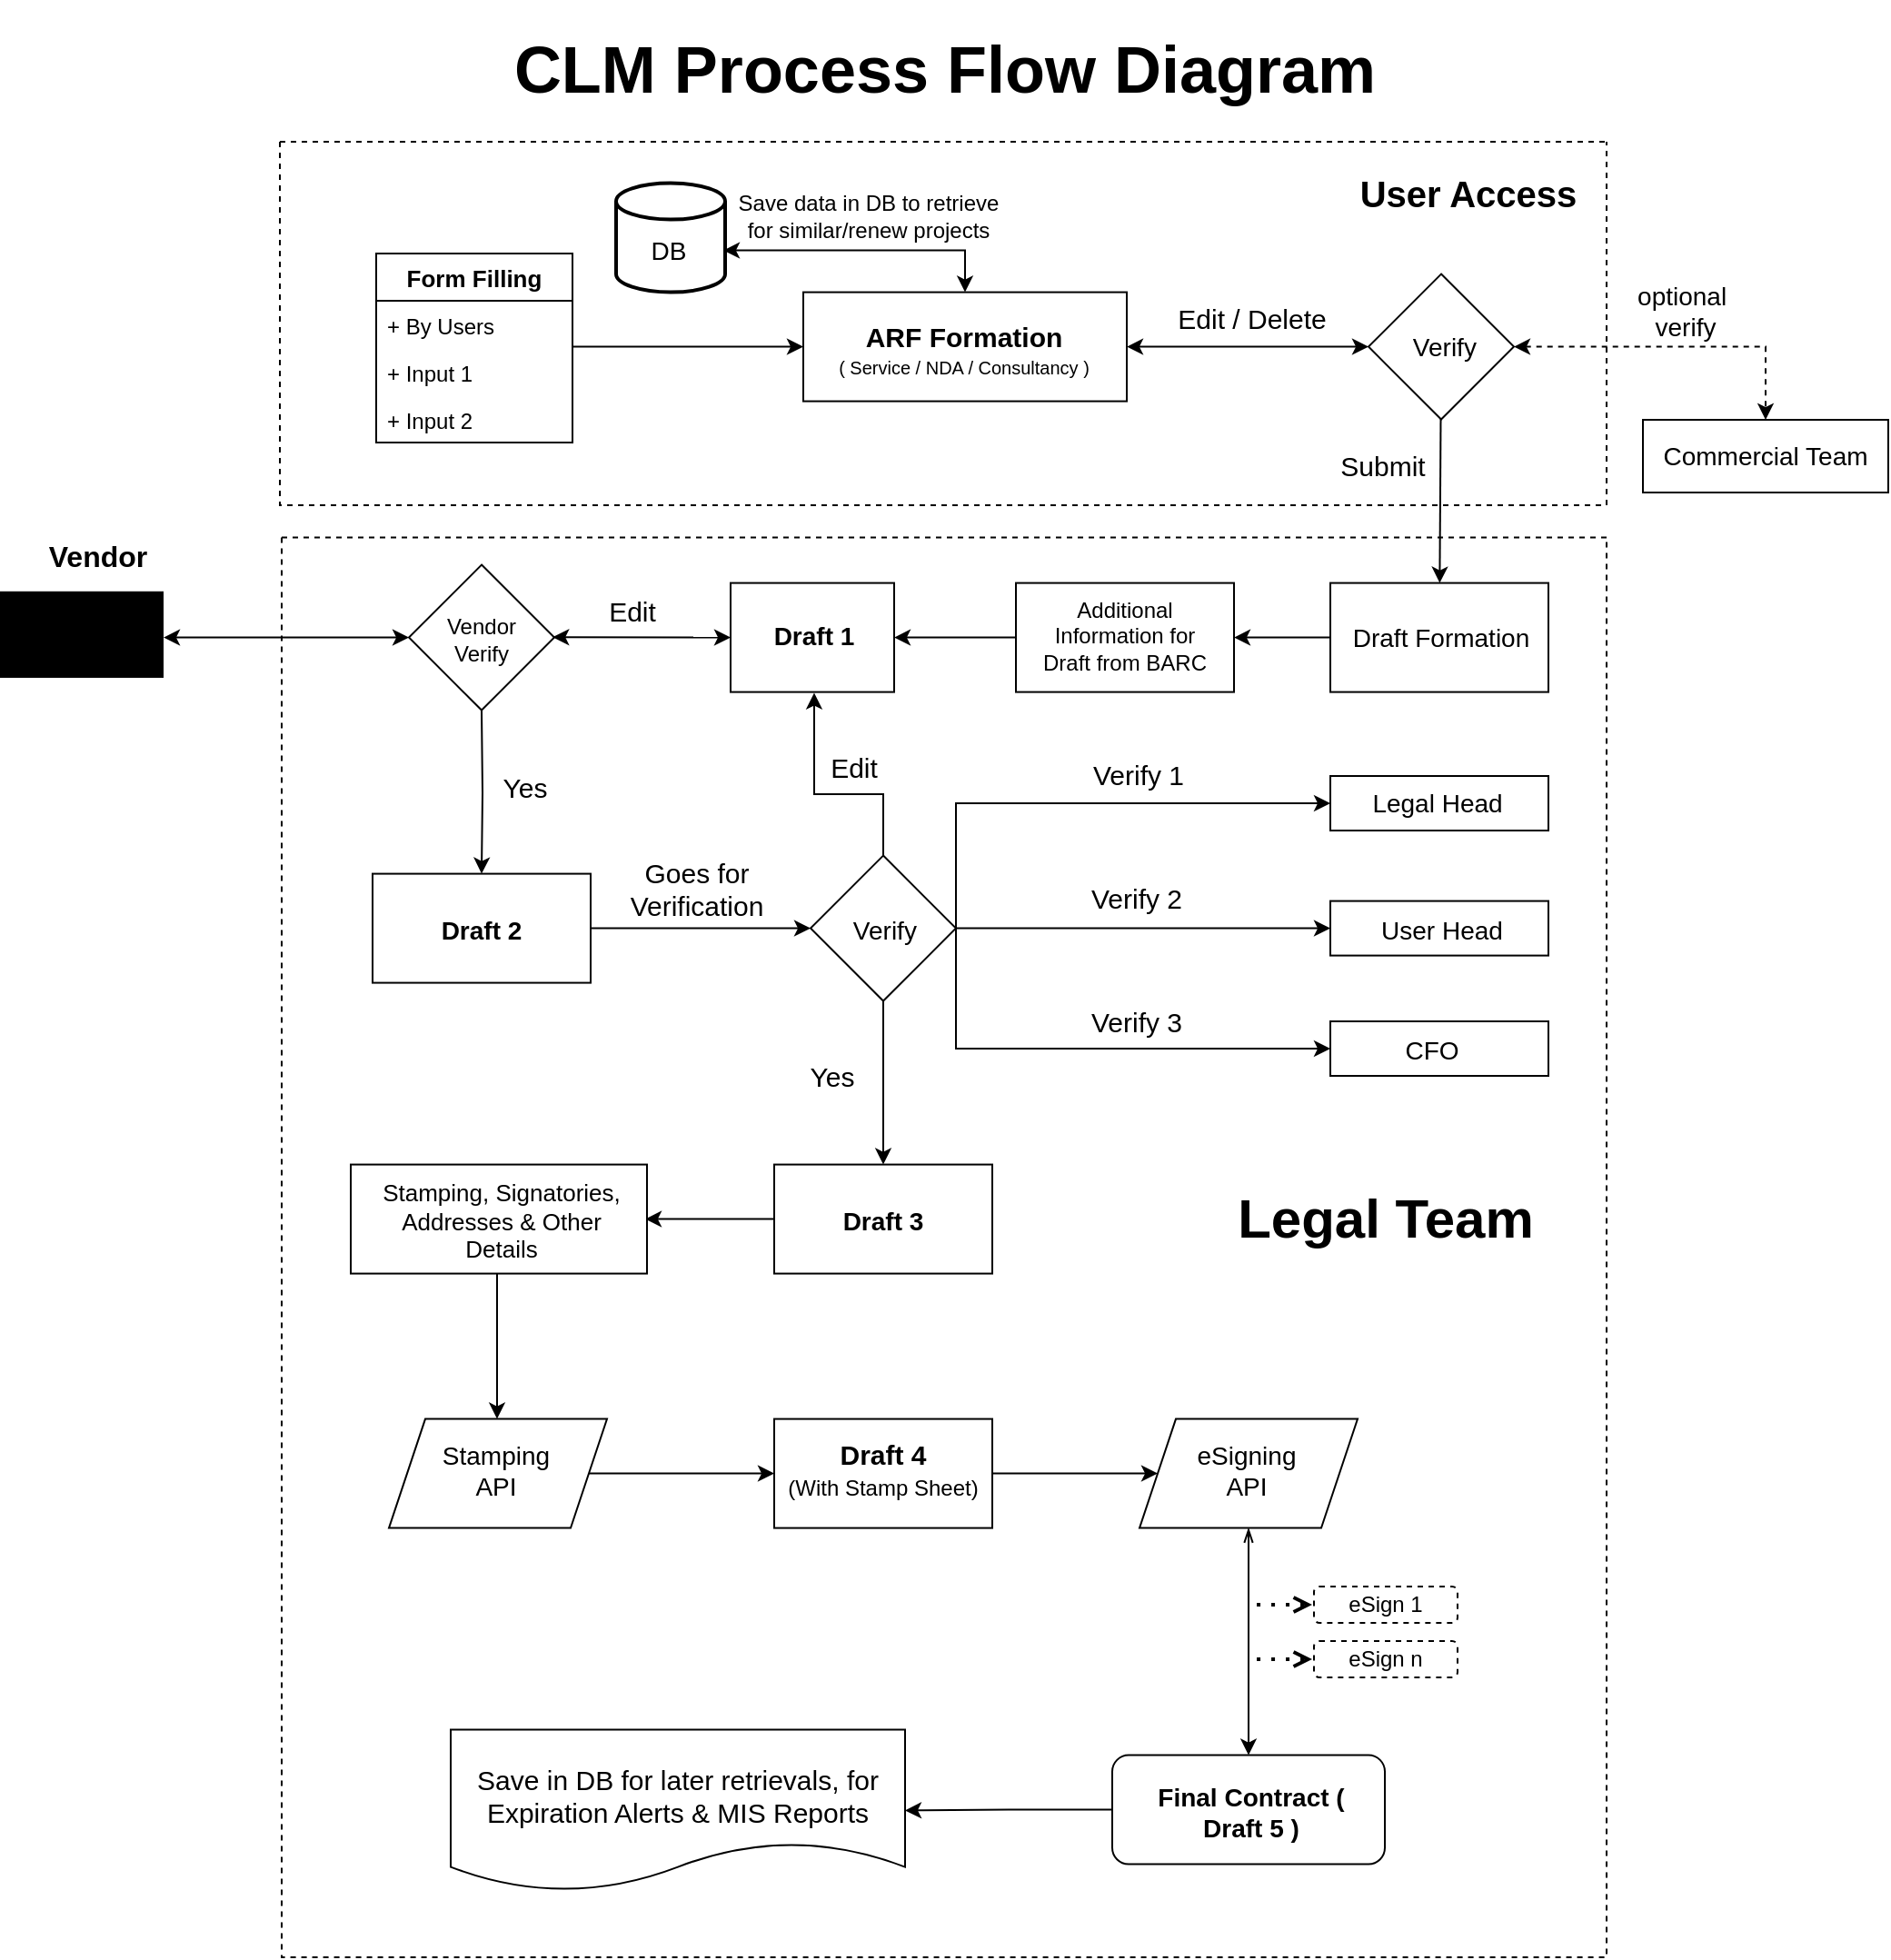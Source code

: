 <mxfile version="28.2.7">
  <diagram name="Page-1" id="L89RkYo9Oss51pmFFTGY">
    <mxGraphModel dx="2157" dy="1661" grid="1" gridSize="10" guides="1" tooltips="1" connect="1" arrows="1" fold="1" page="1" pageScale="1" pageWidth="850" pageHeight="1100" math="0" shadow="0">
      <root>
        <mxCell id="0" />
        <mxCell id="1" parent="0" />
        <mxCell id="jag08KQkEfNFIQB9siFQ-1" value="" style="sketch=0;verticalLabelPosition=bottom;sketch=0;aspect=fixed;html=1;verticalAlign=top;strokeColor=none;fillColor=#000000;align=center;outlineConnect=0;pointerEvents=1;shape=mxgraph.citrix2.users;" parent="1" vertex="1">
          <mxGeometry x="-24" y="288.39" width="90" height="47.58" as="geometry" />
        </mxCell>
        <mxCell id="jag08KQkEfNFIQB9siFQ-8" value="" style="rounded=0;orthogonalLoop=1;jettySize=auto;html=1;" parent="1" source="jag08KQkEfNFIQB9siFQ-5" target="jag08KQkEfNFIQB9siFQ-7" edge="1">
          <mxGeometry relative="1" as="geometry" />
        </mxCell>
        <mxCell id="jag08KQkEfNFIQB9siFQ-16" value="" style="edgeStyle=orthogonalEdgeStyle;rounded=0;orthogonalLoop=1;jettySize=auto;html=1;" parent="1" source="jag08KQkEfNFIQB9siFQ-7" target="jag08KQkEfNFIQB9siFQ-15" edge="1">
          <mxGeometry relative="1" as="geometry" />
        </mxCell>
        <mxCell id="jag08KQkEfNFIQB9siFQ-7" value="" style="whiteSpace=wrap;html=1;verticalAlign=top;sketch=0;pointerEvents=1;" parent="1" vertex="1">
          <mxGeometry x="708" y="283.79" width="120" height="60" as="geometry" />
        </mxCell>
        <mxCell id="jag08KQkEfNFIQB9siFQ-108" value="" style="edgeStyle=orthogonalEdgeStyle;rounded=0;orthogonalLoop=1;jettySize=auto;html=1;" parent="1" source="jag08KQkEfNFIQB9siFQ-15" target="jag08KQkEfNFIQB9siFQ-107" edge="1">
          <mxGeometry relative="1" as="geometry" />
        </mxCell>
        <mxCell id="jag08KQkEfNFIQB9siFQ-15" value="" style="whiteSpace=wrap;html=1;verticalAlign=top;sketch=0;pointerEvents=1;" parent="1" vertex="1">
          <mxGeometry x="535" y="283.79" width="120" height="60" as="geometry" />
        </mxCell>
        <mxCell id="jag08KQkEfNFIQB9siFQ-20" value="" style="edgeStyle=orthogonalEdgeStyle;rounded=0;orthogonalLoop=1;jettySize=auto;html=1;" parent="1" target="jag08KQkEfNFIQB9siFQ-19" edge="1">
          <mxGeometry relative="1" as="geometry">
            <mxPoint x="241" y="353.79" as="sourcePoint" />
          </mxGeometry>
        </mxCell>
        <mxCell id="jag08KQkEfNFIQB9siFQ-17" value="" style="rhombus;whiteSpace=wrap;html=1;verticalAlign=top;sketch=0;pointerEvents=1;" parent="1" vertex="1">
          <mxGeometry x="201" y="273.79" width="80" height="80" as="geometry" />
        </mxCell>
        <mxCell id="jag08KQkEfNFIQB9siFQ-22" value="" style="edgeStyle=orthogonalEdgeStyle;rounded=0;orthogonalLoop=1;jettySize=auto;html=1;startArrow=none;startFill=0;" parent="1" source="jag08KQkEfNFIQB9siFQ-19" target="jag08KQkEfNFIQB9siFQ-21" edge="1">
          <mxGeometry relative="1" as="geometry" />
        </mxCell>
        <mxCell id="jag08KQkEfNFIQB9siFQ-19" value="" style="whiteSpace=wrap;html=1;verticalAlign=top;sketch=0;pointerEvents=1;" parent="1" vertex="1">
          <mxGeometry x="181" y="443.79" width="120" height="60" as="geometry" />
        </mxCell>
        <mxCell id="jag08KQkEfNFIQB9siFQ-26" value="" style="edgeStyle=orthogonalEdgeStyle;rounded=0;orthogonalLoop=1;jettySize=auto;html=1;" parent="1" source="jag08KQkEfNFIQB9siFQ-21" target="jag08KQkEfNFIQB9siFQ-25" edge="1">
          <mxGeometry relative="1" as="geometry" />
        </mxCell>
        <mxCell id="N0xAANtcV6chKZKtPLza-12" value="" style="edgeStyle=orthogonalEdgeStyle;rounded=0;orthogonalLoop=1;jettySize=auto;html=1;entryX=0.511;entryY=1.008;entryDx=0;entryDy=0;entryPerimeter=0;" parent="1" source="jag08KQkEfNFIQB9siFQ-21" target="jag08KQkEfNFIQB9siFQ-107" edge="1">
          <mxGeometry relative="1" as="geometry">
            <Array as="points">
              <mxPoint x="462" y="400" />
              <mxPoint x="424" y="400" />
            </Array>
          </mxGeometry>
        </mxCell>
        <mxCell id="jag08KQkEfNFIQB9siFQ-21" value="" style="rhombus;whiteSpace=wrap;html=1;verticalAlign=top;sketch=0;pointerEvents=1;" parent="1" vertex="1">
          <mxGeometry x="422" y="433.79" width="80" height="80" as="geometry" />
        </mxCell>
        <mxCell id="jag08KQkEfNFIQB9siFQ-23" value="" style="whiteSpace=wrap;html=1;verticalAlign=top;sketch=0;pointerEvents=1;" parent="1" vertex="1">
          <mxGeometry x="708" y="390" width="120" height="30" as="geometry" />
        </mxCell>
        <mxCell id="jag08KQkEfNFIQB9siFQ-28" value="" style="edgeStyle=orthogonalEdgeStyle;rounded=0;orthogonalLoop=1;jettySize=auto;html=1;" parent="1" source="jag08KQkEfNFIQB9siFQ-25" edge="1">
          <mxGeometry relative="1" as="geometry">
            <mxPoint x="331" y="633.79" as="targetPoint" />
          </mxGeometry>
        </mxCell>
        <mxCell id="jag08KQkEfNFIQB9siFQ-25" value="" style="whiteSpace=wrap;html=1;verticalAlign=top;sketch=0;pointerEvents=1;" parent="1" vertex="1">
          <mxGeometry x="402" y="603.79" width="120" height="60" as="geometry" />
        </mxCell>
        <mxCell id="jag08KQkEfNFIQB9siFQ-37" value="" style="edgeStyle=orthogonalEdgeStyle;rounded=0;orthogonalLoop=1;jettySize=auto;html=1;startArrow=none;startFill=0;" parent="1" target="jag08KQkEfNFIQB9siFQ-36" edge="1">
          <mxGeometry relative="1" as="geometry">
            <mxPoint x="249.5" y="663.79" as="sourcePoint" />
          </mxGeometry>
        </mxCell>
        <mxCell id="jag08KQkEfNFIQB9siFQ-27" value="" style="whiteSpace=wrap;html=1;verticalAlign=top;sketch=0;pointerEvents=1;" parent="1" vertex="1">
          <mxGeometry x="169" y="603.79" width="163" height="60" as="geometry" />
        </mxCell>
        <mxCell id="jag08KQkEfNFIQB9siFQ-39" value="" style="edgeStyle=orthogonalEdgeStyle;rounded=0;orthogonalLoop=1;jettySize=auto;html=1;" parent="1" source="jag08KQkEfNFIQB9siFQ-36" target="jag08KQkEfNFIQB9siFQ-38" edge="1">
          <mxGeometry relative="1" as="geometry" />
        </mxCell>
        <mxCell id="jag08KQkEfNFIQB9siFQ-36" value="" style="shape=parallelogram;perimeter=parallelogramPerimeter;whiteSpace=wrap;html=1;fixedSize=1;verticalAlign=top;sketch=0;pointerEvents=1;" parent="1" vertex="1">
          <mxGeometry x="190" y="743.79" width="120" height="60" as="geometry" />
        </mxCell>
        <mxCell id="jag08KQkEfNFIQB9siFQ-41" value="" style="edgeStyle=orthogonalEdgeStyle;rounded=0;orthogonalLoop=1;jettySize=auto;html=1;" parent="1" source="jag08KQkEfNFIQB9siFQ-38" target="jag08KQkEfNFIQB9siFQ-40" edge="1">
          <mxGeometry relative="1" as="geometry" />
        </mxCell>
        <mxCell id="jag08KQkEfNFIQB9siFQ-38" value="" style="whiteSpace=wrap;html=1;verticalAlign=top;sketch=0;pointerEvents=1;" parent="1" vertex="1">
          <mxGeometry x="402" y="743.79" width="120" height="60" as="geometry" />
        </mxCell>
        <mxCell id="jag08KQkEfNFIQB9siFQ-43" value="" style="edgeStyle=orthogonalEdgeStyle;rounded=0;orthogonalLoop=1;jettySize=auto;html=1;startArrow=openThin;startFill=0;" parent="1" source="jag08KQkEfNFIQB9siFQ-40" target="jag08KQkEfNFIQB9siFQ-42" edge="1">
          <mxGeometry relative="1" as="geometry" />
        </mxCell>
        <mxCell id="jag08KQkEfNFIQB9siFQ-40" value="" style="shape=parallelogram;perimeter=parallelogramPerimeter;whiteSpace=wrap;html=1;fixedSize=1;verticalAlign=top;sketch=0;pointerEvents=1;" parent="1" vertex="1">
          <mxGeometry x="603" y="743.79" width="120" height="60" as="geometry" />
        </mxCell>
        <mxCell id="jag08KQkEfNFIQB9siFQ-47" value="" style="edgeStyle=orthogonalEdgeStyle;rounded=0;orthogonalLoop=1;jettySize=auto;html=1;" parent="1" source="jag08KQkEfNFIQB9siFQ-42" target="jag08KQkEfNFIQB9siFQ-46" edge="1">
          <mxGeometry relative="1" as="geometry" />
        </mxCell>
        <mxCell id="jag08KQkEfNFIQB9siFQ-42" value="" style="rounded=1;whiteSpace=wrap;html=1;verticalAlign=top;sketch=0;pointerEvents=1;" parent="1" vertex="1">
          <mxGeometry x="588" y="928.79" width="150" height="60" as="geometry" />
        </mxCell>
        <mxCell id="jag08KQkEfNFIQB9siFQ-52" value="" style="rounded=0;whiteSpace=wrap;html=1;" parent="1" vertex="1">
          <mxGeometry x="708" y="458.79" width="120" height="30" as="geometry" />
        </mxCell>
        <mxCell id="jag08KQkEfNFIQB9siFQ-55" value="" style="endArrow=classic;html=1;rounded=0;exitX=1;exitY=0.5;exitDx=0;exitDy=0;" parent="1" source="jag08KQkEfNFIQB9siFQ-21" target="jag08KQkEfNFIQB9siFQ-52" edge="1">
          <mxGeometry width="50" height="50" relative="1" as="geometry">
            <mxPoint x="418" y="490" as="sourcePoint" />
            <mxPoint x="468" y="440" as="targetPoint" />
            <Array as="points" />
          </mxGeometry>
        </mxCell>
        <mxCell id="jag08KQkEfNFIQB9siFQ-56" value="" style="rounded=0;whiteSpace=wrap;html=1;fillColor=light-dark(#FFFFFF,#FFFFFF);" parent="1" vertex="1">
          <mxGeometry x="708" y="525" width="120" height="30" as="geometry" />
        </mxCell>
        <mxCell id="jag08KQkEfNFIQB9siFQ-57" value="" style="endArrow=classic;html=1;rounded=0;exitX=1;exitY=0.5;exitDx=0;exitDy=0;entryX=0;entryY=0.5;entryDx=0;entryDy=0;curved=0;" parent="1" source="jag08KQkEfNFIQB9siFQ-21" target="jag08KQkEfNFIQB9siFQ-56" edge="1">
          <mxGeometry width="50" height="50" relative="1" as="geometry">
            <mxPoint x="418" y="490" as="sourcePoint" />
            <mxPoint x="468" y="440" as="targetPoint" />
            <Array as="points">
              <mxPoint x="502" y="540" />
            </Array>
          </mxGeometry>
        </mxCell>
        <mxCell id="jag08KQkEfNFIQB9siFQ-61" value="" style="swimlane;startSize=0;dashed=1;strokeColor=light-dark(#000000,#000000);" parent="1" vertex="1">
          <mxGeometry x="130" y="41" width="730" height="200" as="geometry">
            <mxRectangle x="361" y="41" width="50" height="40" as="alternateBounds" />
          </mxGeometry>
        </mxCell>
        <mxCell id="jag08KQkEfNFIQB9siFQ-5" value="&lt;h2&gt;&lt;br&gt;&lt;/h2&gt;" style="rhombus;whiteSpace=wrap;html=1;verticalAlign=top;sketch=0;pointerEvents=1;" parent="jag08KQkEfNFIQB9siFQ-61" vertex="1">
          <mxGeometry x="599" y="72.79" width="80" height="80" as="geometry" />
        </mxCell>
        <mxCell id="jag08KQkEfNFIQB9siFQ-63" value="&lt;font style=&quot;font-size: 14px;&quot;&gt;&amp;nbsp;Verify&lt;/font&gt;" style="text;html=1;align=center;verticalAlign=middle;whiteSpace=wrap;rounded=0;fontColor=light-dark(#000000,#000000);" parent="jag08KQkEfNFIQB9siFQ-61" vertex="1">
          <mxGeometry x="609" y="97.79" width="60" height="30" as="geometry" />
        </mxCell>
        <mxCell id="N0xAANtcV6chKZKtPLza-4" value="&lt;font style=&quot;font-size: 20px;&quot;&gt;&lt;b style=&quot;&quot;&gt;User Access&lt;/b&gt;&lt;/font&gt;" style="text;html=1;align=center;verticalAlign=middle;whiteSpace=wrap;rounded=0;" parent="jag08KQkEfNFIQB9siFQ-61" vertex="1">
          <mxGeometry x="584" y="7.79" width="140" height="41" as="geometry" />
        </mxCell>
        <mxCell id="jag08KQkEfNFIQB9siFQ-50" value="" style="endArrow=classic;html=1;rounded=0;" parent="jag08KQkEfNFIQB9siFQ-61" target="jag08KQkEfNFIQB9siFQ-3" edge="1">
          <mxGeometry width="50" height="50" relative="1" as="geometry">
            <mxPoint x="161" y="112.79" as="sourcePoint" />
            <mxPoint x="240" y="113" as="targetPoint" />
          </mxGeometry>
        </mxCell>
        <mxCell id="IWaVIdpccQkyZTyhAB89-3" value="" style="endArrow=classic;startArrow=classic;html=1;rounded=0;entryX=0.5;entryY=0;entryDx=0;entryDy=0;exitX=1;exitY=0.5;exitDx=0;exitDy=0;edgeStyle=orthogonalEdgeStyle;" parent="jag08KQkEfNFIQB9siFQ-61" source="IWaVIdpccQkyZTyhAB89-4" target="jag08KQkEfNFIQB9siFQ-3" edge="1">
          <mxGeometry width="50" height="50" relative="1" as="geometry">
            <mxPoint x="280" y="199" as="sourcePoint" />
            <mxPoint x="330" y="149" as="targetPoint" />
          </mxGeometry>
        </mxCell>
        <mxCell id="IWaVIdpccQkyZTyhAB89-5" value="Save data in DB to retrieve for similar/renew projects" style="text;html=1;align=center;verticalAlign=middle;whiteSpace=wrap;rounded=0;" parent="jag08KQkEfNFIQB9siFQ-61" vertex="1">
          <mxGeometry x="244" y="16" width="160" height="50" as="geometry" />
        </mxCell>
        <mxCell id="5se1aZXXxo0oKvKg9q31-10" value="&lt;font style=&quot;font-size: 13px;&quot;&gt;&lt;b&gt;Form&amp;nbsp;&lt;span style=&quot;background-color: transparent; color: light-dark(rgb(0, 0, 0), rgb(255, 255, 255));&quot;&gt;Filling&lt;/span&gt;&lt;/b&gt;&lt;/font&gt;" style="swimlane;fontStyle=0;childLayout=stackLayout;horizontal=1;startSize=26;fillColor=none;horizontalStack=0;resizeParent=1;resizeParentMax=0;resizeLast=0;collapsible=1;marginBottom=0;whiteSpace=wrap;html=1;" parent="jag08KQkEfNFIQB9siFQ-61" vertex="1">
          <mxGeometry x="53" y="61.5" width="108" height="104" as="geometry">
            <mxRectangle x="43" y="60.5" width="110" height="30" as="alternateBounds" />
          </mxGeometry>
        </mxCell>
        <mxCell id="5se1aZXXxo0oKvKg9q31-11" value="+ By Users" style="text;strokeColor=none;fillColor=none;align=left;verticalAlign=top;spacingLeft=4;spacingRight=4;overflow=hidden;rotatable=0;points=[[0,0.5],[1,0.5]];portConstraint=eastwest;whiteSpace=wrap;html=1;" parent="5se1aZXXxo0oKvKg9q31-10" vertex="1">
          <mxGeometry y="26" width="108" height="26" as="geometry" />
        </mxCell>
        <mxCell id="5se1aZXXxo0oKvKg9q31-12" value="+ Input 1" style="text;strokeColor=none;fillColor=none;align=left;verticalAlign=top;spacingLeft=4;spacingRight=4;overflow=hidden;rotatable=0;points=[[0,0.5],[1,0.5]];portConstraint=eastwest;whiteSpace=wrap;html=1;" parent="5se1aZXXxo0oKvKg9q31-10" vertex="1">
          <mxGeometry y="52" width="108" height="26" as="geometry" />
        </mxCell>
        <mxCell id="5se1aZXXxo0oKvKg9q31-13" value="+ Input 2" style="text;strokeColor=none;fillColor=none;align=left;verticalAlign=top;spacingLeft=4;spacingRight=4;overflow=hidden;rotatable=0;points=[[0,0.5],[1,0.5]];portConstraint=eastwest;whiteSpace=wrap;html=1;" parent="5se1aZXXxo0oKvKg9q31-10" vertex="1">
          <mxGeometry y="78" width="108" height="26" as="geometry" />
        </mxCell>
        <mxCell id="jag08KQkEfNFIQB9siFQ-6" value="" style="edgeStyle=orthogonalEdgeStyle;rounded=0;orthogonalLoop=1;jettySize=auto;html=1;startArrow=classic;startFill=1;entryX=0;entryY=0.5;entryDx=0;entryDy=0;" parent="jag08KQkEfNFIQB9siFQ-61" source="jag08KQkEfNFIQB9siFQ-3" target="jag08KQkEfNFIQB9siFQ-5" edge="1">
          <mxGeometry relative="1" as="geometry">
            <mxPoint x="648.0" y="112.79" as="targetPoint" />
          </mxGeometry>
        </mxCell>
        <mxCell id="5se1aZXXxo0oKvKg9q31-14" value="&lt;font style=&quot;font-size: 15px;&quot;&gt;Submit&lt;/font&gt;" style="text;html=1;align=center;verticalAlign=middle;whiteSpace=wrap;rounded=0;" parent="jag08KQkEfNFIQB9siFQ-61" vertex="1">
          <mxGeometry x="577" y="162.5" width="60" height="30" as="geometry" />
        </mxCell>
        <mxCell id="zOmcAJGHIpB6fPjcVG6V-3" value="" style="group" vertex="1" connectable="0" parent="jag08KQkEfNFIQB9siFQ-61">
          <mxGeometry x="288" y="82.79" width="178" height="60.0" as="geometry" />
        </mxCell>
        <mxCell id="jag08KQkEfNFIQB9siFQ-3" value="&lt;div&gt;&lt;br&gt;&lt;/div&gt;" style="whiteSpace=wrap;html=1;verticalAlign=top;sketch=0;pointerEvents=1;" parent="zOmcAJGHIpB6fPjcVG6V-3" vertex="1">
          <mxGeometry width="178" height="60" as="geometry" />
        </mxCell>
        <mxCell id="5se1aZXXxo0oKvKg9q31-1" value="&lt;br&gt;&lt;div&gt;&lt;font style=&quot;color: light-dark(rgb(0, 0, 0), rgb(0, 0, 0)); font-size: 15px;&quot;&gt;&lt;b&gt;ARF Formation&lt;/b&gt;&lt;/font&gt;&lt;div&gt;&lt;font style=&quot;font-size: 10px;&quot;&gt;( Service / NDA / Consultancy )&lt;/font&gt;&lt;/div&gt;&lt;/div&gt;" style="text;html=1;whiteSpace=wrap;strokeColor=none;fillColor=none;align=center;verticalAlign=middle;rounded=0;" parent="zOmcAJGHIpB6fPjcVG6V-3" vertex="1">
          <mxGeometry x="11" y="3.21" width="155" height="41" as="geometry" />
        </mxCell>
        <mxCell id="zOmcAJGHIpB6fPjcVG6V-4" value="" style="group" vertex="1" connectable="0" parent="jag08KQkEfNFIQB9siFQ-61">
          <mxGeometry x="184" y="22.79" width="61" height="60.0" as="geometry" />
        </mxCell>
        <mxCell id="IWaVIdpccQkyZTyhAB89-2" value="" style="strokeWidth=2;html=1;shape=mxgraph.flowchart.database;whiteSpace=wrap;" parent="zOmcAJGHIpB6fPjcVG6V-4" vertex="1">
          <mxGeometry x="1" width="60" height="60" as="geometry" />
        </mxCell>
        <mxCell id="IWaVIdpccQkyZTyhAB89-4" value="&lt;font style=&quot;font-size: 14px; color: light-dark(rgb(0, 0, 0), rgb(0, 0, 0));&quot;&gt;DB&lt;/font&gt;" style="text;html=1;align=center;verticalAlign=middle;whiteSpace=wrap;rounded=0;" parent="zOmcAJGHIpB6fPjcVG6V-4" vertex="1">
          <mxGeometry y="22.0" width="60" height="30" as="geometry" />
        </mxCell>
        <mxCell id="jag08KQkEfNFIQB9siFQ-70" value="" style="endArrow=classic;startArrow=classic;html=1;rounded=0;entryX=0;entryY=0.5;entryDx=0;entryDy=0;edgeStyle=orthogonalEdgeStyle;" parent="1" source="jag08KQkEfNFIQB9siFQ-1" target="jag08KQkEfNFIQB9siFQ-17" edge="1">
          <mxGeometry width="50" height="50" relative="1" as="geometry">
            <mxPoint x="530" y="520" as="sourcePoint" />
            <mxPoint x="580" y="470" as="targetPoint" />
            <Array as="points">
              <mxPoint x="60" y="314" />
            </Array>
          </mxGeometry>
        </mxCell>
        <mxCell id="jag08KQkEfNFIQB9siFQ-71" value="&lt;font style=&quot;font-size: 16px;&quot;&gt;&lt;b style=&quot;&quot;&gt;Vendor&lt;/b&gt;&lt;/font&gt;" style="text;html=1;align=center;verticalAlign=middle;whiteSpace=wrap;rounded=0;" parent="1" vertex="1">
          <mxGeometry y="253.79" width="60" height="30" as="geometry" />
        </mxCell>
        <mxCell id="jag08KQkEfNFIQB9siFQ-84" value="&lt;h3&gt;&lt;font style=&quot;font-size: 14px; color: light-dark(rgb(0, 0, 0), rgb(0, 0, 0));&quot;&gt;&lt;b&gt;Draft 3&lt;/b&gt;&lt;/font&gt;&lt;/h3&gt;" style="text;html=1;align=center;verticalAlign=middle;whiteSpace=wrap;rounded=0;" parent="1" vertex="1">
          <mxGeometry x="432" y="620" width="60" height="30" as="geometry" />
        </mxCell>
        <mxCell id="jag08KQkEfNFIQB9siFQ-68" value="&lt;font style=&quot;color: light-dark(rgb(0, 0, 0), rgb(0, 0, 0));&quot;&gt;Additional Information for Draft from BARC&lt;/font&gt;" style="text;html=1;align=center;verticalAlign=middle;whiteSpace=wrap;rounded=0;" parent="1" vertex="1">
          <mxGeometry x="545" y="288.39" width="100" height="48.79" as="geometry" />
        </mxCell>
        <mxCell id="jag08KQkEfNFIQB9siFQ-115" value="" style="endArrow=classic;startArrow=classic;html=1;rounded=0;entryX=0;entryY=0.5;entryDx=0;entryDy=0;exitX=0.989;exitY=0.498;exitDx=0;exitDy=0;exitPerimeter=0;" parent="1" target="jag08KQkEfNFIQB9siFQ-107" edge="1">
          <mxGeometry width="50" height="50" relative="1" as="geometry">
            <mxPoint x="280.12" y="313.63" as="sourcePoint" />
            <mxPoint x="389" y="343.51" as="targetPoint" />
          </mxGeometry>
        </mxCell>
        <mxCell id="jag08KQkEfNFIQB9siFQ-118" value="&lt;font style=&quot;font-size: 14px;&quot;&gt;eSigning API&lt;/font&gt;" style="text;html=1;align=center;verticalAlign=middle;whiteSpace=wrap;rounded=0;fontColor=light-dark(#000000,#000000);" parent="1" vertex="1">
          <mxGeometry x="632" y="756.79" width="60" height="30" as="geometry" />
        </mxCell>
        <mxCell id="c0TAYqx6rFG1rORCkxrr-1" value="&lt;h1&gt;&lt;font style=&quot;font-size: 36px;&quot;&gt;CLM Process Flow Diagram&lt;/font&gt;&lt;/h1&gt;" style="text;html=1;align=center;verticalAlign=middle;whiteSpace=wrap;rounded=0;" parent="1" vertex="1">
          <mxGeometry x="250.5" y="-14" width="490" height="30" as="geometry" />
        </mxCell>
        <mxCell id="N0xAANtcV6chKZKtPLza-6" value="&lt;font style=&quot;font-size: 15px;&quot;&gt;Edit / Delete&lt;/font&gt;" style="text;html=1;align=center;verticalAlign=middle;whiteSpace=wrap;rounded=0;" parent="1" vertex="1">
          <mxGeometry x="616" y="123" width="98" height="30" as="geometry" />
        </mxCell>
        <mxCell id="jag08KQkEfNFIQB9siFQ-24" value="" style="rounded=0;orthogonalLoop=1;jettySize=auto;html=1;entryX=0;entryY=0.5;entryDx=0;entryDy=0;exitX=1;exitY=0.5;exitDx=0;exitDy=0;edgeStyle=orthogonalEdgeStyle;" parent="1" source="jag08KQkEfNFIQB9siFQ-21" target="jag08KQkEfNFIQB9siFQ-23" edge="1">
          <mxGeometry relative="1" as="geometry">
            <mxPoint x="454.0" y="473.75" as="sourcePoint" />
            <mxPoint x="660.04" y="405" as="targetPoint" />
            <Array as="points">
              <mxPoint x="502" y="405" />
            </Array>
          </mxGeometry>
        </mxCell>
        <mxCell id="N0xAANtcV6chKZKtPLza-7" value="&lt;font style=&quot;font-size: 15px;&quot;&gt;Verify 1&lt;/font&gt;" style="text;html=1;align=center;verticalAlign=middle;whiteSpace=wrap;rounded=0;" parent="1" vertex="1">
          <mxGeometry x="560" y="374" width="85" height="30" as="geometry" />
        </mxCell>
        <mxCell id="N0xAANtcV6chKZKtPLza-8" value="&lt;font style=&quot;font-size: 15px;&quot;&gt;Verify 2&lt;/font&gt;" style="text;html=1;align=center;verticalAlign=middle;whiteSpace=wrap;rounded=0;" parent="1" vertex="1">
          <mxGeometry x="559" y="442" width="85" height="30" as="geometry" />
        </mxCell>
        <mxCell id="N0xAANtcV6chKZKtPLza-9" value="&lt;font style=&quot;font-size: 15px;&quot;&gt;Verify 3&lt;/font&gt;" style="text;html=1;align=center;verticalAlign=middle;whiteSpace=wrap;rounded=0;" parent="1" vertex="1">
          <mxGeometry x="559" y="510" width="85" height="30" as="geometry" />
        </mxCell>
        <mxCell id="N0xAANtcV6chKZKtPLza-18" value="&lt;span style=&quot;font-size: 15px;&quot;&gt;Goes for Verification&lt;/span&gt;" style="text;html=1;align=center;verticalAlign=middle;whiteSpace=wrap;rounded=0;" parent="1" vertex="1">
          <mxGeometry x="321" y="437" width="77" height="30" as="geometry" />
        </mxCell>
        <mxCell id="N0xAANtcV6chKZKtPLza-20" value="&lt;span style=&quot;font-size: 15px;&quot;&gt;Yes&lt;/span&gt;" style="text;html=1;align=center;verticalAlign=middle;whiteSpace=wrap;rounded=0;" parent="1" vertex="1">
          <mxGeometry x="235" y="381" width="60" height="30" as="geometry" />
        </mxCell>
        <mxCell id="N0xAANtcV6chKZKtPLza-23" value="" style="endArrow=none;dashed=1;html=1;dashPattern=1 3;strokeWidth=2;rounded=0;startArrow=open;startFill=0;" parent="1" edge="1">
          <mxGeometry width="50" height="50" relative="1" as="geometry">
            <mxPoint x="698" y="846" as="sourcePoint" />
            <mxPoint x="663" y="846" as="targetPoint" />
          </mxGeometry>
        </mxCell>
        <mxCell id="N0xAANtcV6chKZKtPLza-24" value="" style="endArrow=none;dashed=1;html=1;dashPattern=1 3;strokeWidth=2;rounded=0;startArrow=open;startFill=0;" parent="1" edge="1">
          <mxGeometry width="50" height="50" relative="1" as="geometry">
            <mxPoint x="698" y="876" as="sourcePoint" />
            <mxPoint x="663" y="876" as="targetPoint" />
          </mxGeometry>
        </mxCell>
        <mxCell id="jag08KQkEfNFIQB9siFQ-66" value="" style="swimlane;startSize=0;dashed=1;" parent="1" vertex="1">
          <mxGeometry x="131" y="258.79" width="729" height="781.21" as="geometry">
            <mxRectangle x="131" y="258.79" width="50" height="40" as="alternateBounds" />
          </mxGeometry>
        </mxCell>
        <mxCell id="jag08KQkEfNFIQB9siFQ-67" value="&lt;h1&gt;&lt;font style=&quot;font-size: 30px;&quot;&gt;Legal Team&lt;/font&gt;&lt;/h1&gt;" style="text;html=1;align=center;verticalAlign=middle;whiteSpace=wrap;rounded=0;" parent="jag08KQkEfNFIQB9siFQ-66" vertex="1">
          <mxGeometry x="501" y="348" width="213" height="53.21" as="geometry" />
        </mxCell>
        <mxCell id="jag08KQkEfNFIQB9siFQ-69" value="&lt;font style=&quot;color: light-dark(rgb(0, 0, 0), rgb(0, 0, 0));&quot;&gt;Vendor Verify&lt;/font&gt;" style="text;html=1;align=center;verticalAlign=middle;whiteSpace=wrap;rounded=0;" parent="jag08KQkEfNFIQB9siFQ-66" vertex="1">
          <mxGeometry x="75" y="41.61" width="70" height="30" as="geometry" />
        </mxCell>
        <mxCell id="jag08KQkEfNFIQB9siFQ-77" value="&lt;h3&gt;&lt;font style=&quot;font-size: 14px; color: light-dark(rgb(0, 0, 0), rgb(0, 0, 0));&quot;&gt;&lt;b&gt;Draft 2&lt;/b&gt;&lt;/font&gt;&lt;/h3&gt;" style="text;html=1;align=center;verticalAlign=middle;whiteSpace=wrap;rounded=0;" parent="jag08KQkEfNFIQB9siFQ-66" vertex="1">
          <mxGeometry x="80" y="201.21" width="60" height="30" as="geometry" />
        </mxCell>
        <mxCell id="jag08KQkEfNFIQB9siFQ-80" value="&lt;font style=&quot;font-size: 14px;&quot;&gt;&amp;nbsp;Verify&lt;/font&gt;" style="text;html=1;align=center;verticalAlign=middle;whiteSpace=wrap;rounded=0;fontColor=light-dark(#000000,#000000);" parent="jag08KQkEfNFIQB9siFQ-66" vertex="1">
          <mxGeometry x="300" y="201.21" width="60" height="30" as="geometry" />
        </mxCell>
        <mxCell id="jag08KQkEfNFIQB9siFQ-81" value="&lt;span style=&quot;font-size: 14px;&quot;&gt;Legal Head&lt;/span&gt;" style="text;html=1;align=center;verticalAlign=middle;whiteSpace=wrap;rounded=0;fontColor=light-dark(#000000,#000000);" parent="jag08KQkEfNFIQB9siFQ-66" vertex="1">
          <mxGeometry x="591" y="131.21" width="90" height="30" as="geometry" />
        </mxCell>
        <mxCell id="jag08KQkEfNFIQB9siFQ-82" value="&lt;font style=&quot;font-size: 14px;&quot;&gt;User Head&lt;/font&gt;" style="text;html=1;align=center;verticalAlign=middle;whiteSpace=wrap;rounded=0;fontColor=light-dark(#000000,#000000);" parent="jag08KQkEfNFIQB9siFQ-66" vertex="1">
          <mxGeometry x="585.5" y="201.21" width="105" height="30" as="geometry" />
        </mxCell>
        <mxCell id="jag08KQkEfNFIQB9siFQ-83" value="&lt;span style=&quot;font-size: 14px;&quot;&gt;CFO&lt;/span&gt;" style="text;html=1;align=center;verticalAlign=middle;whiteSpace=wrap;rounded=0;fontColor=light-dark(#000000,#000000);" parent="jag08KQkEfNFIQB9siFQ-66" vertex="1">
          <mxGeometry x="588" y="267.21" width="90" height="30" as="geometry" />
        </mxCell>
        <mxCell id="jag08KQkEfNFIQB9siFQ-94" value="&lt;h3&gt;&lt;font style=&quot;&quot;&gt;&lt;font style=&quot;color: light-dark(rgb(0, 0, 0), rgb(0, 0, 0));&quot;&gt;&lt;font style=&quot;&quot;&gt;&lt;font style=&quot;font-size: 15px;&quot;&gt;Draft 4&lt;/font&gt;&lt;br&gt;&lt;/font&gt;&lt;font style=&quot;font-size: 12px; font-weight: normal;&quot;&gt;(With Stamp Sheet&lt;/font&gt;&lt;/font&gt;&lt;span style=&quot;font-size: 12px; font-weight: normal; color: light-dark(rgb(0, 0, 0), rgb(0, 0, 0)); background-color: transparent;&quot;&gt;&lt;font style=&quot;&quot;&gt;)&lt;/font&gt;&lt;/span&gt;&lt;/font&gt;&lt;/h3&gt;" style="text;html=1;align=center;verticalAlign=middle;whiteSpace=wrap;rounded=0;" parent="jag08KQkEfNFIQB9siFQ-66" vertex="1">
          <mxGeometry x="269" y="498.21" width="124" height="30" as="geometry" />
        </mxCell>
        <mxCell id="jag08KQkEfNFIQB9siFQ-105" value="&lt;h3&gt;&lt;font style=&quot;font-size: 14px; color: light-dark(rgb(0, 0, 0), rgb(0, 0, 0));&quot;&gt;&lt;b&gt;Final Contract ( Draft 5 )&lt;/b&gt;&lt;/font&gt;&lt;/h3&gt;" style="text;html=1;align=center;verticalAlign=middle;whiteSpace=wrap;rounded=0;" parent="jag08KQkEfNFIQB9siFQ-66" vertex="1">
          <mxGeometry x="477" y="686.21" width="113" height="30" as="geometry" />
        </mxCell>
        <mxCell id="jag08KQkEfNFIQB9siFQ-65" value="&lt;font style=&quot;color: light-dark(rgb(0, 0, 0), rgb(0, 0, 0)); font-size: 14px;&quot;&gt;Draft Formation&lt;/font&gt;" style="text;html=1;align=center;verticalAlign=middle;whiteSpace=wrap;rounded=0;" parent="jag08KQkEfNFIQB9siFQ-66" vertex="1">
          <mxGeometry x="588" y="40.61" width="100" height="30" as="geometry" />
        </mxCell>
        <mxCell id="jag08KQkEfNFIQB9siFQ-107" value="" style="whiteSpace=wrap;html=1;verticalAlign=top;sketch=0;pointerEvents=1;" parent="jag08KQkEfNFIQB9siFQ-66" vertex="1">
          <mxGeometry x="247" y="25" width="90" height="60" as="geometry" />
        </mxCell>
        <mxCell id="jag08KQkEfNFIQB9siFQ-110" value="&lt;font style=&quot;color: light-dark(rgb(0, 0, 0), rgb(0, 0, 0)); font-size: 13px;&quot;&gt;Stamping, Signatories, Addresses &amp;amp; Other Details&lt;/font&gt;" style="text;html=1;align=center;verticalAlign=middle;whiteSpace=wrap;rounded=0;" parent="jag08KQkEfNFIQB9siFQ-66" vertex="1">
          <mxGeometry x="47" y="355" width="148" height="42.21" as="geometry" />
        </mxCell>
        <mxCell id="jag08KQkEfNFIQB9siFQ-109" value="&lt;h3&gt;&lt;font style=&quot;font-size: 14px; color: light-dark(rgb(0, 0, 0), rgb(0, 0, 0));&quot;&gt;&lt;b&gt;Draft 1&lt;/b&gt;&lt;/font&gt;&lt;/h3&gt;" style="text;html=1;align=center;verticalAlign=middle;whiteSpace=wrap;rounded=0;" parent="jag08KQkEfNFIQB9siFQ-66" vertex="1">
          <mxGeometry x="263" y="39.61" width="60" height="30" as="geometry" />
        </mxCell>
        <mxCell id="jag08KQkEfNFIQB9siFQ-64" value="&lt;font style=&quot;font-size: 15px;&quot;&gt;Edit&lt;/font&gt;" style="text;html=1;align=center;verticalAlign=middle;whiteSpace=wrap;rounded=0;" parent="jag08KQkEfNFIQB9siFQ-66" vertex="1">
          <mxGeometry x="163" y="25.0" width="60" height="30" as="geometry" />
        </mxCell>
        <mxCell id="jag08KQkEfNFIQB9siFQ-116" value="&lt;font style=&quot;font-size: 14px;&quot;&gt;Stamping API&lt;/font&gt;" style="text;html=1;align=center;verticalAlign=middle;whiteSpace=wrap;rounded=0;fontColor=light-dark(#000000,#000000);" parent="jag08KQkEfNFIQB9siFQ-66" vertex="1">
          <mxGeometry x="88" y="498.21" width="60" height="30" as="geometry" />
        </mxCell>
        <mxCell id="N0xAANtcV6chKZKtPLza-16" value="&lt;span style=&quot;font-size: 15px;&quot;&gt;Yes&lt;/span&gt;" style="text;html=1;align=center;verticalAlign=middle;whiteSpace=wrap;rounded=0;" parent="jag08KQkEfNFIQB9siFQ-66" vertex="1">
          <mxGeometry x="273" y="281.21" width="60" height="30" as="geometry" />
        </mxCell>
        <mxCell id="N0xAANtcV6chKZKtPLza-21" value="eSign 1" style="rounded=1;whiteSpace=wrap;html=1;dashed=1;" parent="jag08KQkEfNFIQB9siFQ-66" vertex="1">
          <mxGeometry x="568" y="577.21" width="79" height="20" as="geometry" />
        </mxCell>
        <mxCell id="N0xAANtcV6chKZKtPLza-22" value="eSign n" style="rounded=1;whiteSpace=wrap;html=1;dashed=1;" parent="jag08KQkEfNFIQB9siFQ-66" vertex="1">
          <mxGeometry x="568" y="607.21" width="79" height="20" as="geometry" />
        </mxCell>
        <mxCell id="jag08KQkEfNFIQB9siFQ-46" value="" style="shape=document;whiteSpace=wrap;html=1;boundedLbl=1;verticalAlign=top;rounded=1;sketch=0;pointerEvents=1;" parent="jag08KQkEfNFIQB9siFQ-66" vertex="1">
          <mxGeometry x="93" y="656" width="250" height="88.82" as="geometry" />
        </mxCell>
        <mxCell id="jag08KQkEfNFIQB9siFQ-122" value="&lt;font style=&quot;font-size: 15px;&quot;&gt;Save in DB for later retrievals, for Expiration Alerts &amp;amp; MIS Reports&lt;/font&gt;" style="text;html=1;align=center;verticalAlign=middle;whiteSpace=wrap;rounded=0;fontColor=light-dark(#000000,#000000);" parent="jag08KQkEfNFIQB9siFQ-66" vertex="1">
          <mxGeometry x="103" y="665.82" width="230" height="52.79" as="geometry" />
        </mxCell>
        <mxCell id="N0xAANtcV6chKZKtPLza-10" value="&lt;font style=&quot;font-size: 15px;&quot;&gt;Edit&lt;/font&gt;" style="text;html=1;align=center;verticalAlign=middle;whiteSpace=wrap;rounded=0;" parent="jag08KQkEfNFIQB9siFQ-66" vertex="1">
          <mxGeometry x="295" y="116" width="40" height="21.21" as="geometry" />
        </mxCell>
        <mxCell id="5se1aZXXxo0oKvKg9q31-7" value="" style="edgeStyle=orthogonalEdgeStyle;rounded=0;orthogonalLoop=1;jettySize=auto;html=1;startArrow=classic;startFill=1;dashed=1;" parent="1" source="jag08KQkEfNFIQB9siFQ-5" target="5se1aZXXxo0oKvKg9q31-6" edge="1">
          <mxGeometry relative="1" as="geometry" />
        </mxCell>
        <mxCell id="5se1aZXXxo0oKvKg9q31-9" value="&lt;font style=&quot;font-size: 14px;&quot;&gt;optional&amp;nbsp;&lt;/font&gt;&lt;div&gt;&lt;font style=&quot;font-size: 14px;&quot;&gt;verify&lt;/font&gt;&lt;/div&gt;" style="text;html=1;align=center;verticalAlign=middle;whiteSpace=wrap;rounded=0;" parent="1" vertex="1">
          <mxGeometry x="867" y="119" width="73" height="30" as="geometry" />
        </mxCell>
        <mxCell id="zOmcAJGHIpB6fPjcVG6V-2" value="" style="group" vertex="1" connectable="0" parent="1">
          <mxGeometry x="880" y="194" width="135" height="40" as="geometry" />
        </mxCell>
        <mxCell id="5se1aZXXxo0oKvKg9q31-6" value="" style="whiteSpace=wrap;html=1;verticalAlign=top;sketch=0;pointerEvents=1;" parent="zOmcAJGHIpB6fPjcVG6V-2" vertex="1">
          <mxGeometry width="135" height="40" as="geometry" />
        </mxCell>
        <mxCell id="5se1aZXXxo0oKvKg9q31-8" value="&lt;font style=&quot;font-size: 14px;&quot;&gt;Commercial Team&lt;/font&gt;" style="text;html=1;whiteSpace=wrap;strokeColor=none;fillColor=none;align=center;verticalAlign=middle;rounded=0;" parent="zOmcAJGHIpB6fPjcVG6V-2" vertex="1">
          <mxGeometry x="8" y="5" width="119" height="30" as="geometry" />
        </mxCell>
      </root>
    </mxGraphModel>
  </diagram>
</mxfile>
